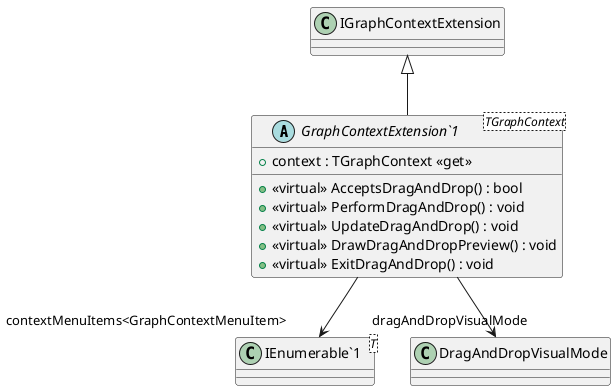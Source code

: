 @startuml
abstract class "GraphContextExtension`1"<TGraphContext> {
    + context : TGraphContext <<get>>
    + <<virtual>> AcceptsDragAndDrop() : bool
    + <<virtual>> PerformDragAndDrop() : void
    + <<virtual>> UpdateDragAndDrop() : void
    + <<virtual>> DrawDragAndDropPreview() : void
    + <<virtual>> ExitDragAndDrop() : void
}
class "IEnumerable`1"<T> {
}
IGraphContextExtension <|-- "GraphContextExtension`1"
"GraphContextExtension`1" --> "contextMenuItems<GraphContextMenuItem>" "IEnumerable`1"
"GraphContextExtension`1" --> "dragAndDropVisualMode" DragAndDropVisualMode
@enduml
